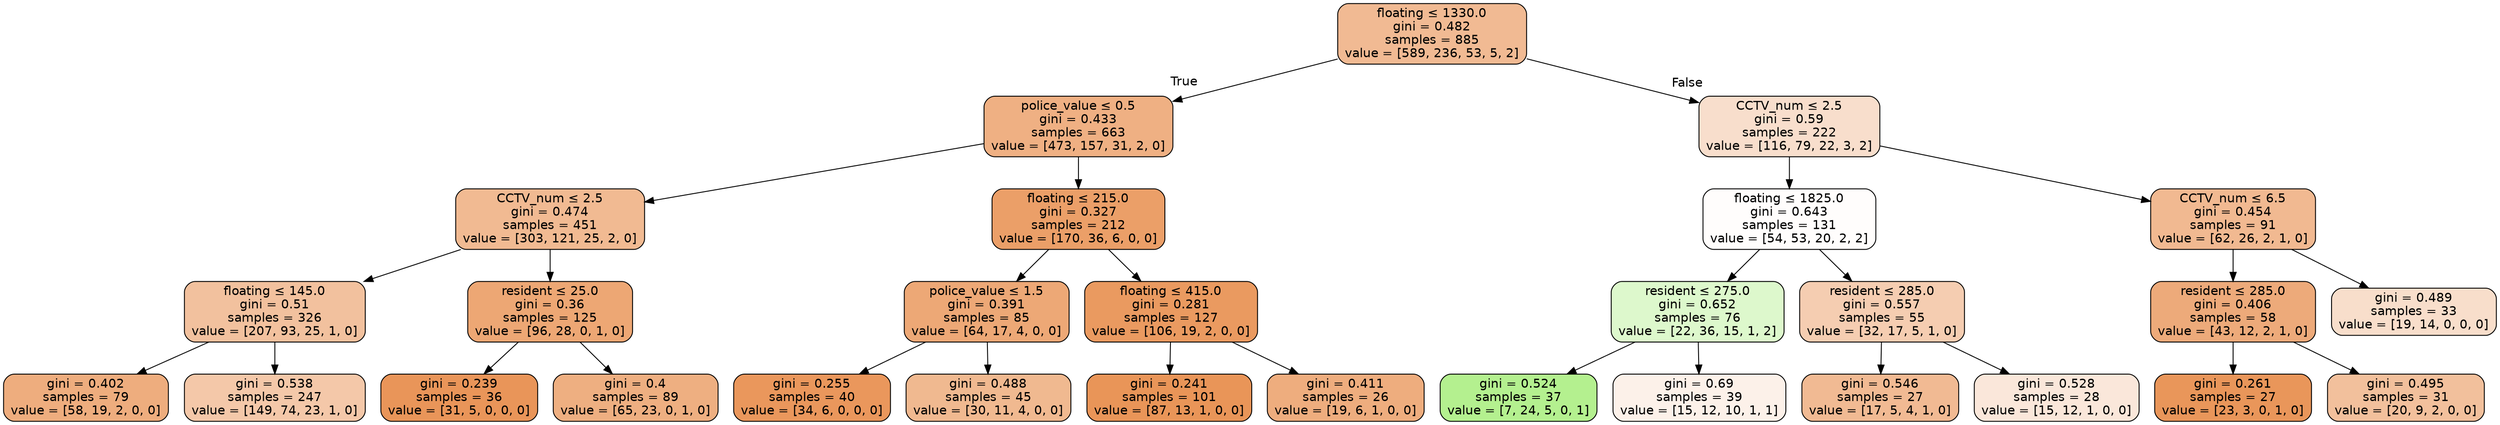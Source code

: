digraph Tree {
node [shape=box, style="filled, rounded", color="black", fontname=helvetica] ;
edge [fontname=helvetica] ;
0 [label=<floating &le; 1330.0<br/>gini = 0.482<br/>samples = 885<br/>value = [589, 236, 53, 5, 2]>, fillcolor="#f1ba93"] ;
1 [label=<police_value &le; 0.5<br/>gini = 0.433<br/>samples = 663<br/>value = [473, 157, 31, 2, 0]>, fillcolor="#efb083"] ;
0 -> 1 [labeldistance=2.5, labelangle=45, headlabel="True"] ;
2 [label=<CCTV_num &le; 2.5<br/>gini = 0.474<br/>samples = 451<br/>value = [303, 121, 25, 2, 0]>, fillcolor="#f1ba92"] ;
1 -> 2 ;
3 [label=<floating &le; 145.0<br/>gini = 0.51<br/>samples = 326<br/>value = [207, 93, 25, 1, 0]>, fillcolor="#f2c19e"] ;
2 -> 3 ;
4 [label=<gini = 0.402<br/>samples = 79<br/>value = [58, 19, 2, 0, 0]>, fillcolor="#eead7e"] ;
3 -> 4 ;
5 [label=<gini = 0.538<br/>samples = 247<br/>value = [149, 74, 23, 1, 0]>, fillcolor="#f4c8a9"] ;
3 -> 5 ;
6 [label=<resident &le; 25.0<br/>gini = 0.36<br/>samples = 125<br/>value = [96, 28, 0, 1, 0]>, fillcolor="#eda774"] ;
2 -> 6 ;
7 [label=<gini = 0.239<br/>samples = 36<br/>value = [31, 5, 0, 0, 0]>, fillcolor="#e99559"] ;
6 -> 7 ;
8 [label=<gini = 0.4<br/>samples = 89<br/>value = [65, 23, 0, 1, 0]>, fillcolor="#eeaf81"] ;
6 -> 8 ;
9 [label=<floating &le; 215.0<br/>gini = 0.327<br/>samples = 212<br/>value = [170, 36, 6, 0, 0]>, fillcolor="#eb9f68"] ;
1 -> 9 ;
10 [label=<police_value &le; 1.5<br/>gini = 0.391<br/>samples = 85<br/>value = [64, 17, 4, 0, 0]>, fillcolor="#eda876"] ;
9 -> 10 ;
11 [label=<gini = 0.255<br/>samples = 40<br/>value = [34, 6, 0, 0, 0]>, fillcolor="#ea975c"] ;
10 -> 11 ;
12 [label=<gini = 0.488<br/>samples = 45<br/>value = [30, 11, 4, 0, 0]>, fillcolor="#f0b990"] ;
10 -> 12 ;
13 [label=<floating &le; 415.0<br/>gini = 0.281<br/>samples = 127<br/>value = [106, 19, 2, 0, 0]>, fillcolor="#ea9a60"] ;
9 -> 13 ;
14 [label=<gini = 0.241<br/>samples = 101<br/>value = [87, 13, 1, 0, 0]>, fillcolor="#e99558"] ;
13 -> 14 ;
15 [label=<gini = 0.411<br/>samples = 26<br/>value = [19, 6, 1, 0, 0]>, fillcolor="#eead7e"] ;
13 -> 15 ;
16 [label=<CCTV_num &le; 2.5<br/>gini = 0.59<br/>samples = 222<br/>value = [116, 79, 22, 3, 2]>, fillcolor="#f8decc"] ;
0 -> 16 [labeldistance=2.5, labelangle=-45, headlabel="False"] ;
17 [label=<floating &le; 1825.0<br/>gini = 0.643<br/>samples = 131<br/>value = [54, 53, 20, 2, 2]>, fillcolor="#fffdfc"] ;
16 -> 17 ;
18 [label=<resident &le; 275.0<br/>gini = 0.652<br/>samples = 76<br/>value = [22, 36, 15, 1, 2]>, fillcolor="#ddf8cc"] ;
17 -> 18 ;
19 [label=<gini = 0.524<br/>samples = 37<br/>value = [7, 24, 5, 0, 1]>, fillcolor="#b4f08f"] ;
18 -> 19 ;
20 [label=<gini = 0.69<br/>samples = 39<br/>value = [15, 12, 10, 1, 1]>, fillcolor="#fcf1e9"] ;
18 -> 20 ;
21 [label=<resident &le; 285.0<br/>gini = 0.557<br/>samples = 55<br/>value = [32, 17, 5, 1, 0]>, fillcolor="#f5cdb1"] ;
17 -> 21 ;
22 [label=<gini = 0.546<br/>samples = 27<br/>value = [17, 5, 4, 1, 0]>, fillcolor="#f1ba93"] ;
21 -> 22 ;
23 [label=<gini = 0.528<br/>samples = 28<br/>value = [15, 12, 1, 0, 0]>, fillcolor="#fae7da"] ;
21 -> 23 ;
24 [label=<CCTV_num &le; 6.5<br/>gini = 0.454<br/>samples = 91<br/>value = [62, 26, 2, 1, 0]>, fillcolor="#f1b991"] ;
16 -> 24 ;
25 [label=<resident &le; 285.0<br/>gini = 0.406<br/>samples = 58<br/>value = [43, 12, 2, 1, 0]>, fillcolor="#edaa7a"] ;
24 -> 25 ;
26 [label=<gini = 0.261<br/>samples = 27<br/>value = [23, 3, 0, 1, 0]>, fillcolor="#e9965a"] ;
25 -> 26 ;
27 [label=<gini = 0.495<br/>samples = 31<br/>value = [20, 9, 2, 0, 0]>, fillcolor="#f2c09c"] ;
25 -> 27 ;
28 [label=<gini = 0.489<br/>samples = 33<br/>value = [19, 14, 0, 0, 0]>, fillcolor="#f8decb"] ;
24 -> 28 ;
}